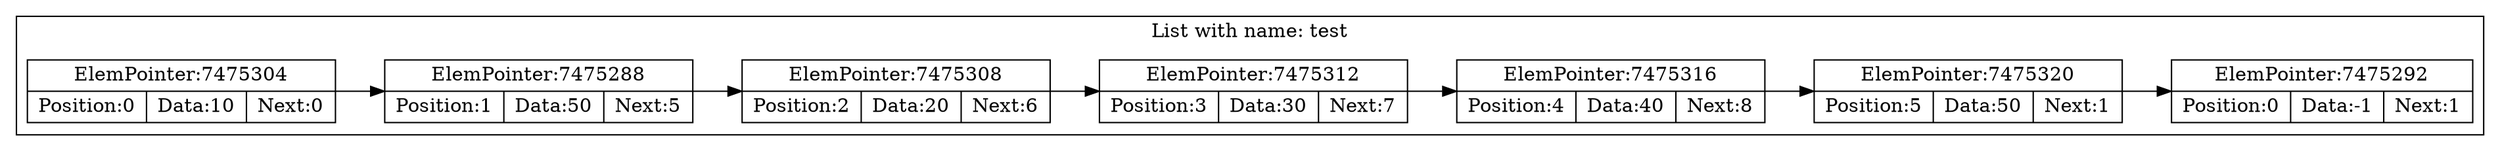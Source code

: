 digraph G{
rankdir=LR;
subgraph clusterlist {
0 [shape=record, label="ElemPointer:
7475304 | {Position
:0 | Data:
10 | Next:
0}"];
1 [shape=record, label="ElemPointer:
7475288 | {Position
:50 | Data:
5 | Next:
0}"];
0->1
1 [shape=record, label="ElemPointer:
7475288 | {Position
:1 | Data:
50 | Next:
5}"];
2 [shape=record, label="ElemPointer:
7475308 | {Position
:20 | Data:
6 | Next:
5}"];
1->2
2 [shape=record, label="ElemPointer:
7475308 | {Position
:2 | Data:
20 | Next:
6}"];
3 [shape=record, label="ElemPointer:
7475312 | {Position
:30 | Data:
7 | Next:
6}"];
2->3
3 [shape=record, label="ElemPointer:
7475312 | {Position
:3 | Data:
30 | Next:
7}"];
4 [shape=record, label="ElemPointer:
7475316 | {Position
:40 | Data:
8 | Next:
7}"];
3->4
4 [shape=record, label="ElemPointer:
7475316 | {Position
:4 | Data:
40 | Next:
8}"];
5 [shape=record, label="ElemPointer:
7475320 | {Position
:50 | Data:
1 | Next:
8}"];
4->5
5 [shape=record, label="ElemPointer:
7475320 | {Position
:5 | Data:
50 | Next:
1}"];
6 [shape=record, label="ElemPointer:
7475292 | {Position
:0 | Data:
-1 | Next:
1}"];
5->6
label = "List with name: test"}
}
